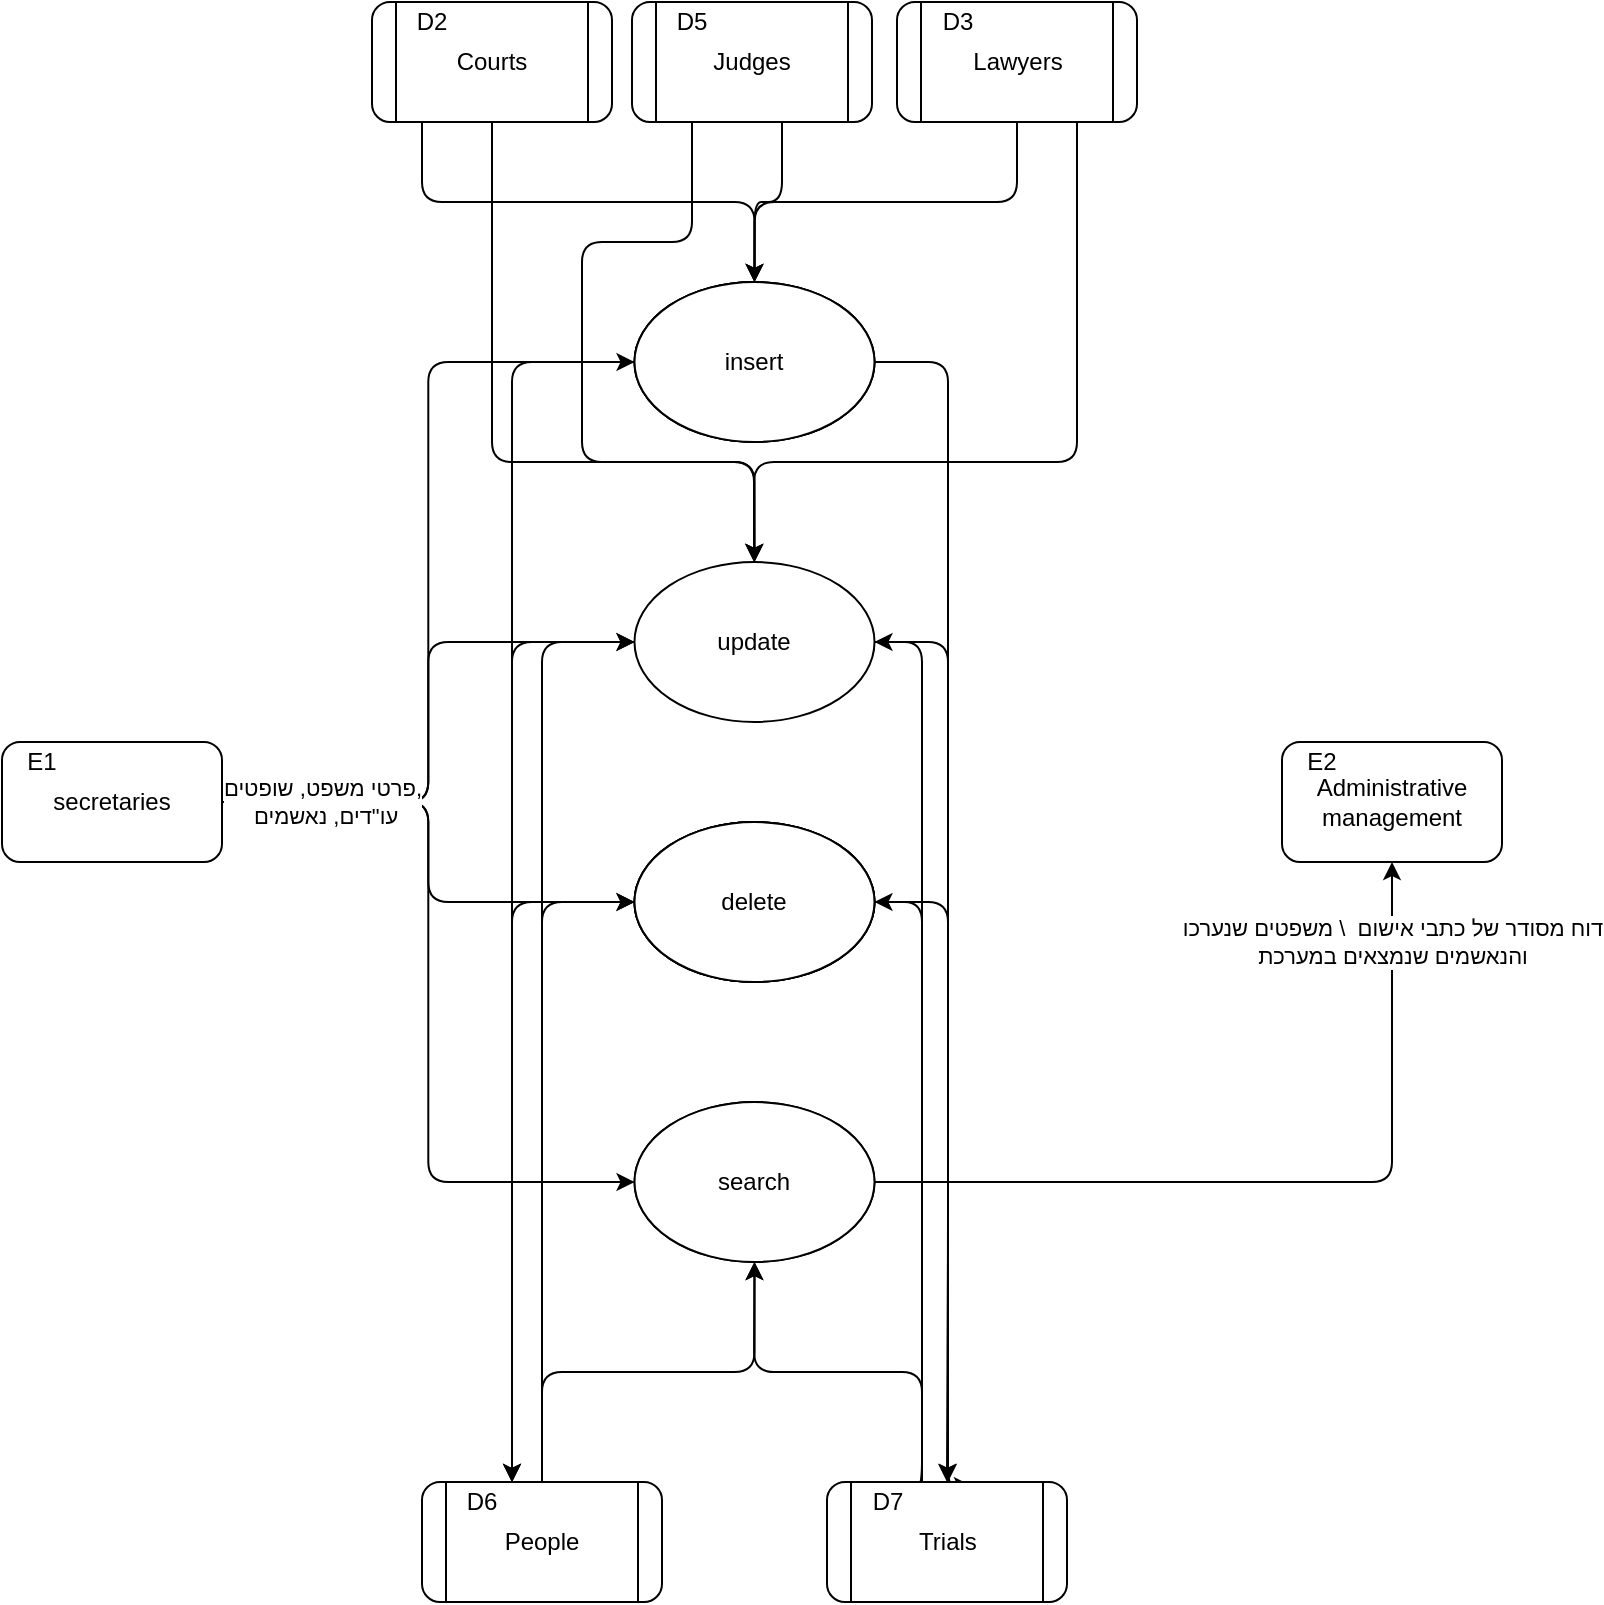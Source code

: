 <mxfile version="14.6.3" type="github">
  <diagram id="qfDzYgTCPn2BcZhIrago" name="Page-1">
    <mxGraphModel dx="2272" dy="766" grid="1" gridSize="10" guides="1" tooltips="1" connect="1" arrows="1" fold="1" page="1" pageScale="1" pageWidth="850" pageHeight="1100" math="0" shadow="0">
      <root>
        <mxCell id="0" />
        <mxCell id="1" parent="0" />
        <mxCell id="HgbzIjgtyQDpLGgLZsJX-1" value="insert" style="ellipse;whiteSpace=wrap;html=1;shadow=0;sketch=0;rounded=1;" vertex="1" parent="1">
          <mxGeometry x="-473.75" y="290" width="120" height="80" as="geometry" />
        </mxCell>
        <mxCell id="HgbzIjgtyQDpLGgLZsJX-2" value="insert" style="ellipse;whiteSpace=wrap;html=1;shadow=0;sketch=0;rounded=1;" vertex="1" parent="1">
          <mxGeometry x="-473.75" y="290" width="120" height="80" as="geometry" />
        </mxCell>
        <mxCell id="HgbzIjgtyQDpLGgLZsJX-4" value="insert" style="ellipse;whiteSpace=wrap;html=1;shadow=0;sketch=0;rounded=1;" vertex="1" parent="1">
          <mxGeometry x="-473.75" y="560" width="120" height="80" as="geometry" />
        </mxCell>
        <mxCell id="HgbzIjgtyQDpLGgLZsJX-5" value="delete" style="ellipse;whiteSpace=wrap;html=1;shadow=0;sketch=0;rounded=1;" vertex="1" parent="1">
          <mxGeometry x="-473.75" y="560" width="120" height="80" as="geometry" />
        </mxCell>
        <mxCell id="HgbzIjgtyQDpLGgLZsJX-6" value="search" style="ellipse;whiteSpace=wrap;html=1;shadow=0;sketch=0;rounded=1;" vertex="1" parent="1">
          <mxGeometry x="-473.75" y="700" width="120" height="80" as="geometry" />
        </mxCell>
        <mxCell id="HgbzIjgtyQDpLGgLZsJX-36" style="edgeStyle=orthogonalEdgeStyle;orthogonalLoop=1;jettySize=auto;html=1;entryX=0.75;entryY=0;entryDx=0;entryDy=0;" edge="1" parent="1" source="HgbzIjgtyQDpLGgLZsJX-7" target="HgbzIjgtyQDpLGgLZsJX-20">
          <mxGeometry relative="1" as="geometry" />
        </mxCell>
        <mxCell id="HgbzIjgtyQDpLGgLZsJX-37" style="edgeStyle=orthogonalEdgeStyle;orthogonalLoop=1;jettySize=auto;html=1;" edge="1" parent="1" source="HgbzIjgtyQDpLGgLZsJX-7" target="HgbzIjgtyQDpLGgLZsJX-21">
          <mxGeometry relative="1" as="geometry">
            <Array as="points">
              <mxPoint x="-317" y="330" />
            </Array>
          </mxGeometry>
        </mxCell>
        <mxCell id="HgbzIjgtyQDpLGgLZsJX-7" value="insert" style="ellipse;whiteSpace=wrap;html=1;shadow=0;sketch=0;rounded=1;" vertex="1" parent="1">
          <mxGeometry x="-473.75" y="290" width="120" height="80" as="geometry" />
        </mxCell>
        <mxCell id="HgbzIjgtyQDpLGgLZsJX-38" style="edgeStyle=orthogonalEdgeStyle;orthogonalLoop=1;jettySize=auto;html=1;entryX=0.604;entryY=0.033;entryDx=0;entryDy=0;entryPerimeter=0;" edge="1" parent="1" source="HgbzIjgtyQDpLGgLZsJX-9" target="HgbzIjgtyQDpLGgLZsJX-21">
          <mxGeometry relative="1" as="geometry">
            <Array as="points">
              <mxPoint x="-317" y="470" />
              <mxPoint x="-317" y="892" />
            </Array>
          </mxGeometry>
        </mxCell>
        <mxCell id="HgbzIjgtyQDpLGgLZsJX-39" style="edgeStyle=orthogonalEdgeStyle;orthogonalLoop=1;jettySize=auto;html=1;entryX=0.75;entryY=0;entryDx=0;entryDy=0;" edge="1" parent="1" source="HgbzIjgtyQDpLGgLZsJX-9" target="HgbzIjgtyQDpLGgLZsJX-20">
          <mxGeometry relative="1" as="geometry" />
        </mxCell>
        <mxCell id="HgbzIjgtyQDpLGgLZsJX-9" value="update" style="ellipse;whiteSpace=wrap;html=1;shadow=0;sketch=0;rounded=1;" vertex="1" parent="1">
          <mxGeometry x="-473.75" y="430" width="120" height="80" as="geometry" />
        </mxCell>
        <mxCell id="HgbzIjgtyQDpLGgLZsJX-10" value="insert" style="ellipse;whiteSpace=wrap;html=1;shadow=0;sketch=0;rounded=1;" vertex="1" parent="1">
          <mxGeometry x="-473.75" y="560" width="120" height="80" as="geometry" />
        </mxCell>
        <mxCell id="HgbzIjgtyQDpLGgLZsJX-40" style="edgeStyle=orthogonalEdgeStyle;orthogonalLoop=1;jettySize=auto;html=1;entryX=1;entryY=0;entryDx=0;entryDy=0;" edge="1" parent="1" source="HgbzIjgtyQDpLGgLZsJX-11" target="HgbzIjgtyQDpLGgLZsJX-22">
          <mxGeometry relative="1" as="geometry">
            <Array as="points">
              <mxPoint x="-317" y="600" />
              <mxPoint x="-317" y="765" />
            </Array>
          </mxGeometry>
        </mxCell>
        <mxCell id="HgbzIjgtyQDpLGgLZsJX-41" style="edgeStyle=orthogonalEdgeStyle;orthogonalLoop=1;jettySize=auto;html=1;entryX=0.75;entryY=0;entryDx=0;entryDy=0;" edge="1" parent="1" source="HgbzIjgtyQDpLGgLZsJX-11" target="HgbzIjgtyQDpLGgLZsJX-20">
          <mxGeometry relative="1" as="geometry" />
        </mxCell>
        <mxCell id="HgbzIjgtyQDpLGgLZsJX-11" value="delete" style="ellipse;whiteSpace=wrap;html=1;shadow=0;sketch=0;rounded=1;" vertex="1" parent="1">
          <mxGeometry x="-473.75" y="560" width="120" height="80" as="geometry" />
        </mxCell>
        <mxCell id="HgbzIjgtyQDpLGgLZsJX-42" value="&lt;span style=&quot;color: rgb(0 , 0 , 0) ; font-family: &amp;#34;helvetica&amp;#34; ; font-size: 11px ; font-style: normal ; font-weight: 400 ; letter-spacing: normal ; text-align: center ; text-indent: 0px ; text-transform: none ; word-spacing: 0px ; background-color: rgb(255 , 255 , 255) ; display: inline ; float: none&quot;&gt;דוח מסודר של כתבי אישום&amp;nbsp; \ משפטים שנערכו &lt;br&gt;וה&lt;/span&gt;&lt;span style=&quot;color: rgb(0 , 0 , 0) ; font-family: &amp;#34;helvetica&amp;#34; ; font-size: 11px ; font-style: normal ; font-weight: 400 ; letter-spacing: normal ; text-align: center ; text-indent: 0px ; text-transform: none ; word-spacing: 0px ; background-color: rgb(255 , 255 , 255) ; display: inline ; float: none&quot;&gt;נאשמים שנמצאים במערכת&lt;/span&gt;" style="edgeStyle=orthogonalEdgeStyle;orthogonalLoop=1;jettySize=auto;html=1;entryX=0.5;entryY=1;entryDx=0;entryDy=0;" edge="1" parent="1" source="HgbzIjgtyQDpLGgLZsJX-12" target="HgbzIjgtyQDpLGgLZsJX-23">
          <mxGeometry x="0.809" relative="1" as="geometry">
            <mxPoint as="offset" />
          </mxGeometry>
        </mxCell>
        <mxCell id="HgbzIjgtyQDpLGgLZsJX-12" value="search" style="ellipse;whiteSpace=wrap;html=1;shadow=0;sketch=0;rounded=1;" vertex="1" parent="1">
          <mxGeometry x="-473.75" y="700" width="120" height="80" as="geometry" />
        </mxCell>
        <mxCell id="HgbzIjgtyQDpLGgLZsJX-30" style="edgeStyle=orthogonalEdgeStyle;orthogonalLoop=1;jettySize=auto;html=1;exitX=0.75;exitY=1;exitDx=0;exitDy=0;" edge="1" parent="1" source="HgbzIjgtyQDpLGgLZsJX-13" target="HgbzIjgtyQDpLGgLZsJX-9">
          <mxGeometry relative="1" as="geometry">
            <Array as="points">
              <mxPoint x="-252" y="380" />
              <mxPoint x="-414" y="380" />
            </Array>
          </mxGeometry>
        </mxCell>
        <mxCell id="HgbzIjgtyQDpLGgLZsJX-33" style="edgeStyle=orthogonalEdgeStyle;orthogonalLoop=1;jettySize=auto;html=1;entryX=0.5;entryY=0;entryDx=0;entryDy=0;" edge="1" parent="1" source="HgbzIjgtyQDpLGgLZsJX-13" target="HgbzIjgtyQDpLGgLZsJX-7">
          <mxGeometry relative="1" as="geometry">
            <Array as="points">
              <mxPoint x="-282" y="250" />
              <mxPoint x="-414" y="250" />
            </Array>
          </mxGeometry>
        </mxCell>
        <mxCell id="HgbzIjgtyQDpLGgLZsJX-13" value="Lawyers" style="shape=process;whiteSpace=wrap;html=1;backgroundOutline=1;rounded=1;" vertex="1" parent="1">
          <mxGeometry x="-342.5" y="150" width="120" height="60" as="geometry" />
        </mxCell>
        <mxCell id="HgbzIjgtyQDpLGgLZsJX-14" value="D3" style="text;html=1;strokeColor=none;fillColor=none;align=center;verticalAlign=middle;whiteSpace=wrap;rounded=1;" vertex="1" parent="1">
          <mxGeometry x="-342.5" y="150" width="60" height="20" as="geometry" />
        </mxCell>
        <mxCell id="HgbzIjgtyQDpLGgLZsJX-32" style="edgeStyle=orthogonalEdgeStyle;orthogonalLoop=1;jettySize=auto;html=1;entryX=0.5;entryY=0;entryDx=0;entryDy=0;" edge="1" parent="1" source="HgbzIjgtyQDpLGgLZsJX-15" target="HgbzIjgtyQDpLGgLZsJX-7">
          <mxGeometry relative="1" as="geometry">
            <mxPoint x="-430" y="270" as="targetPoint" />
            <Array as="points">
              <mxPoint x="-400" y="250" />
              <mxPoint x="-414" y="250" />
            </Array>
          </mxGeometry>
        </mxCell>
        <mxCell id="HgbzIjgtyQDpLGgLZsJX-34" style="edgeStyle=orthogonalEdgeStyle;orthogonalLoop=1;jettySize=auto;html=1;exitX=0.25;exitY=1;exitDx=0;exitDy=0;entryX=0.5;entryY=0;entryDx=0;entryDy=0;" edge="1" parent="1" source="HgbzIjgtyQDpLGgLZsJX-15" target="HgbzIjgtyQDpLGgLZsJX-9">
          <mxGeometry relative="1" as="geometry">
            <Array as="points">
              <mxPoint x="-445" y="270" />
              <mxPoint x="-500" y="270" />
              <mxPoint x="-500" y="380" />
              <mxPoint x="-414" y="380" />
            </Array>
          </mxGeometry>
        </mxCell>
        <mxCell id="HgbzIjgtyQDpLGgLZsJX-15" value="Judges" style="shape=process;whiteSpace=wrap;html=1;backgroundOutline=1;rounded=1;" vertex="1" parent="1">
          <mxGeometry x="-475" y="150" width="120" height="60" as="geometry" />
        </mxCell>
        <mxCell id="HgbzIjgtyQDpLGgLZsJX-16" value="D5" style="text;html=1;strokeColor=none;fillColor=none;align=center;verticalAlign=middle;whiteSpace=wrap;rounded=1;" vertex="1" parent="1">
          <mxGeometry x="-475" y="150" width="60" height="20" as="geometry" />
        </mxCell>
        <mxCell id="HgbzIjgtyQDpLGgLZsJX-28" style="edgeStyle=orthogonalEdgeStyle;orthogonalLoop=1;jettySize=auto;html=1;" edge="1" parent="1" source="HgbzIjgtyQDpLGgLZsJX-17">
          <mxGeometry relative="1" as="geometry">
            <mxPoint x="-413.75" y="290" as="targetPoint" />
            <Array as="points">
              <mxPoint x="-580" y="250" />
              <mxPoint x="-414" y="250" />
            </Array>
          </mxGeometry>
        </mxCell>
        <mxCell id="HgbzIjgtyQDpLGgLZsJX-35" style="edgeStyle=orthogonalEdgeStyle;orthogonalLoop=1;jettySize=auto;html=1;" edge="1" parent="1" source="HgbzIjgtyQDpLGgLZsJX-17">
          <mxGeometry relative="1" as="geometry">
            <mxPoint x="-414" y="430" as="targetPoint" />
            <Array as="points">
              <mxPoint x="-545" y="380" />
              <mxPoint x="-414" y="380" />
            </Array>
          </mxGeometry>
        </mxCell>
        <mxCell id="HgbzIjgtyQDpLGgLZsJX-17" value="Courts" style="shape=process;whiteSpace=wrap;html=1;backgroundOutline=1;rounded=1;" vertex="1" parent="1">
          <mxGeometry x="-605" y="150" width="120" height="60" as="geometry" />
        </mxCell>
        <mxCell id="HgbzIjgtyQDpLGgLZsJX-18" value="D2" style="text;html=1;strokeColor=none;fillColor=none;align=center;verticalAlign=middle;whiteSpace=wrap;rounded=1;" vertex="1" parent="1">
          <mxGeometry x="-605" y="150" width="60" height="20" as="geometry" />
        </mxCell>
        <mxCell id="HgbzIjgtyQDpLGgLZsJX-43" style="edgeStyle=orthogonalEdgeStyle;orthogonalLoop=1;jettySize=auto;html=1;entryX=0.5;entryY=1;entryDx=0;entryDy=0;" edge="1" parent="1" source="HgbzIjgtyQDpLGgLZsJX-19" target="HgbzIjgtyQDpLGgLZsJX-12">
          <mxGeometry relative="1" as="geometry" />
        </mxCell>
        <mxCell id="HgbzIjgtyQDpLGgLZsJX-19" value="People" style="shape=process;whiteSpace=wrap;html=1;backgroundOutline=1;rounded=1;" vertex="1" parent="1">
          <mxGeometry x="-580" y="890" width="120" height="60" as="geometry" />
        </mxCell>
        <mxCell id="HgbzIjgtyQDpLGgLZsJX-45" style="edgeStyle=orthogonalEdgeStyle;orthogonalLoop=1;jettySize=auto;html=1;exitX=1;exitY=0;exitDx=0;exitDy=0;entryX=0;entryY=0.5;entryDx=0;entryDy=0;" edge="1" parent="1" source="HgbzIjgtyQDpLGgLZsJX-20" target="HgbzIjgtyQDpLGgLZsJX-11">
          <mxGeometry relative="1" as="geometry" />
        </mxCell>
        <mxCell id="HgbzIjgtyQDpLGgLZsJX-48" style="edgeStyle=orthogonalEdgeStyle;orthogonalLoop=1;jettySize=auto;html=1;exitX=1;exitY=0;exitDx=0;exitDy=0;entryX=0;entryY=0.5;entryDx=0;entryDy=0;" edge="1" parent="1" source="HgbzIjgtyQDpLGgLZsJX-20" target="HgbzIjgtyQDpLGgLZsJX-9">
          <mxGeometry relative="1" as="geometry" />
        </mxCell>
        <mxCell id="HgbzIjgtyQDpLGgLZsJX-20" value="D6" style="text;html=1;strokeColor=none;fillColor=none;align=center;verticalAlign=middle;whiteSpace=wrap;rounded=1;" vertex="1" parent="1">
          <mxGeometry x="-580" y="890" width="60" height="20" as="geometry" />
        </mxCell>
        <mxCell id="HgbzIjgtyQDpLGgLZsJX-21" value="Trials" style="shape=process;whiteSpace=wrap;html=1;backgroundOutline=1;rounded=1;" vertex="1" parent="1">
          <mxGeometry x="-377.5" y="890" width="120" height="60" as="geometry" />
        </mxCell>
        <mxCell id="HgbzIjgtyQDpLGgLZsJX-44" style="edgeStyle=orthogonalEdgeStyle;orthogonalLoop=1;jettySize=auto;html=1;" edge="1" parent="1" source="HgbzIjgtyQDpLGgLZsJX-22" target="HgbzIjgtyQDpLGgLZsJX-12">
          <mxGeometry relative="1" as="geometry">
            <Array as="points">
              <mxPoint x="-330" y="835" />
              <mxPoint x="-414" y="835" />
            </Array>
          </mxGeometry>
        </mxCell>
        <mxCell id="HgbzIjgtyQDpLGgLZsJX-46" style="edgeStyle=orthogonalEdgeStyle;orthogonalLoop=1;jettySize=auto;html=1;exitX=0.75;exitY=0;exitDx=0;exitDy=0;entryX=1;entryY=0.5;entryDx=0;entryDy=0;" edge="1" parent="1" source="HgbzIjgtyQDpLGgLZsJX-22" target="HgbzIjgtyQDpLGgLZsJX-11">
          <mxGeometry relative="1" as="geometry">
            <Array as="points">
              <mxPoint x="-330" y="890" />
              <mxPoint x="-330" y="600" />
            </Array>
          </mxGeometry>
        </mxCell>
        <mxCell id="HgbzIjgtyQDpLGgLZsJX-47" style="edgeStyle=orthogonalEdgeStyle;orthogonalLoop=1;jettySize=auto;html=1;exitX=0.75;exitY=0;exitDx=0;exitDy=0;entryX=1;entryY=0.5;entryDx=0;entryDy=0;" edge="1" parent="1" source="HgbzIjgtyQDpLGgLZsJX-22" target="HgbzIjgtyQDpLGgLZsJX-9">
          <mxGeometry relative="1" as="geometry">
            <Array as="points">
              <mxPoint x="-330" y="890" />
              <mxPoint x="-330" y="470" />
            </Array>
          </mxGeometry>
        </mxCell>
        <mxCell id="HgbzIjgtyQDpLGgLZsJX-22" value="D7" style="text;html=1;strokeColor=none;fillColor=none;align=center;verticalAlign=middle;whiteSpace=wrap;rounded=1;" vertex="1" parent="1">
          <mxGeometry x="-377.5" y="890" width="60" height="20" as="geometry" />
        </mxCell>
        <mxCell id="HgbzIjgtyQDpLGgLZsJX-23" value="Administrative&lt;br&gt;management" style="whiteSpace=wrap;html=1;rounded=1;" vertex="1" parent="1">
          <mxGeometry x="-150" y="520" width="110" height="60" as="geometry" />
        </mxCell>
        <mxCell id="HgbzIjgtyQDpLGgLZsJX-24" value="E2" style="text;html=1;strokeColor=none;fillColor=none;align=center;verticalAlign=middle;whiteSpace=wrap;rounded=1;" vertex="1" parent="1">
          <mxGeometry x="-150" y="520" width="40" height="20" as="geometry" />
        </mxCell>
        <mxCell id="HgbzIjgtyQDpLGgLZsJX-49" style="edgeStyle=orthogonalEdgeStyle;orthogonalLoop=1;jettySize=auto;html=1;entryX=0;entryY=0.5;entryDx=0;entryDy=0;" edge="1" parent="1" source="HgbzIjgtyQDpLGgLZsJX-25" target="HgbzIjgtyQDpLGgLZsJX-7">
          <mxGeometry relative="1" as="geometry" />
        </mxCell>
        <mxCell id="HgbzIjgtyQDpLGgLZsJX-50" style="edgeStyle=orthogonalEdgeStyle;orthogonalLoop=1;jettySize=auto;html=1;entryX=0;entryY=0.5;entryDx=0;entryDy=0;" edge="1" parent="1" source="HgbzIjgtyQDpLGgLZsJX-25" target="HgbzIjgtyQDpLGgLZsJX-9">
          <mxGeometry relative="1" as="geometry" />
        </mxCell>
        <mxCell id="HgbzIjgtyQDpLGgLZsJX-51" style="edgeStyle=orthogonalEdgeStyle;orthogonalLoop=1;jettySize=auto;html=1;" edge="1" parent="1" source="HgbzIjgtyQDpLGgLZsJX-25" target="HgbzIjgtyQDpLGgLZsJX-11">
          <mxGeometry relative="1" as="geometry" />
        </mxCell>
        <mxCell id="HgbzIjgtyQDpLGgLZsJX-52" value="&lt;span style=&quot;color: rgb(0 , 0 , 0) ; font-family: &amp;#34;helvetica&amp;#34; ; font-size: 11px ; font-style: normal ; font-weight: 400 ; letter-spacing: normal ; text-align: center ; text-indent: 0px ; text-transform: none ; word-spacing: 0px ; display: inline ; float: none&quot;&gt;פרטי משפט, שופטים,&lt;br&gt;&amp;nbsp;עו&quot;דים, נאשמים&lt;/span&gt;" style="edgeStyle=orthogonalEdgeStyle;orthogonalLoop=1;jettySize=auto;html=1;entryX=0;entryY=0.5;entryDx=0;entryDy=0;" edge="1" parent="1" source="HgbzIjgtyQDpLGgLZsJX-25" target="HgbzIjgtyQDpLGgLZsJX-12">
          <mxGeometry x="-0.748" relative="1" as="geometry">
            <mxPoint as="offset" />
          </mxGeometry>
        </mxCell>
        <mxCell id="HgbzIjgtyQDpLGgLZsJX-25" value="secretaries" style="whiteSpace=wrap;html=1;rounded=1;" vertex="1" parent="1">
          <mxGeometry x="-790" y="520" width="110" height="60" as="geometry" />
        </mxCell>
        <mxCell id="HgbzIjgtyQDpLGgLZsJX-26" value="E1" style="text;html=1;strokeColor=none;fillColor=none;align=center;verticalAlign=middle;whiteSpace=wrap;rounded=1;" vertex="1" parent="1">
          <mxGeometry x="-790" y="520" width="40" height="20" as="geometry" />
        </mxCell>
      </root>
    </mxGraphModel>
  </diagram>
</mxfile>
